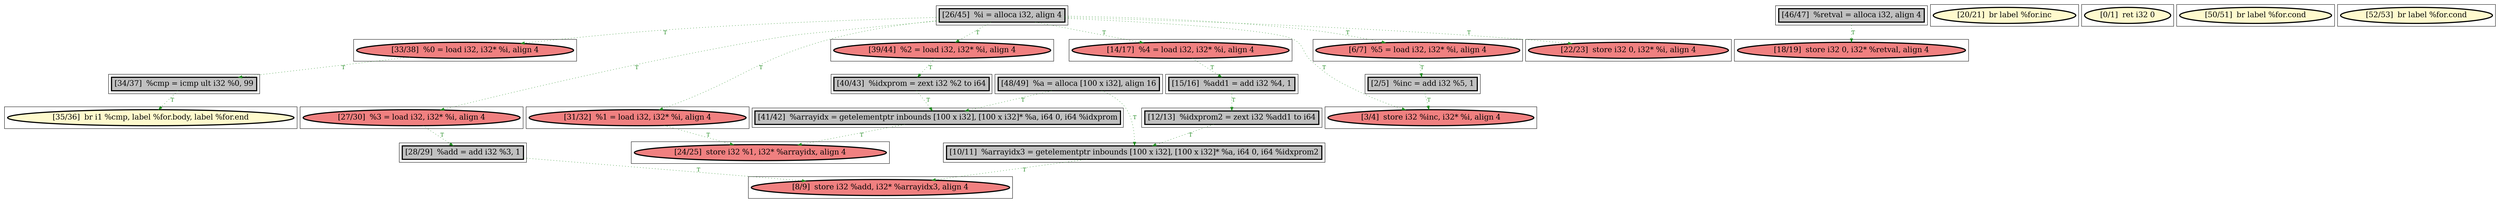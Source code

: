 
digraph G {



node130->node125 [style=dotted,color=forestgreen,label="T",fontcolor=forestgreen ]
node129->node130 [style=dotted,color=forestgreen,label="T",fontcolor=forestgreen ]
node114->node123 [style=dotted,color=forestgreen,label="T",fontcolor=forestgreen ]
node131->node128 [style=dotted,color=forestgreen,label="T",fontcolor=forestgreen ]
node127->node133 [style=dotted,color=forestgreen,label="T",fontcolor=forestgreen ]
node117->node127 [style=dotted,color=forestgreen,label="T",fontcolor=forestgreen ]
node117->node110 [style=dotted,color=forestgreen,label="T",fontcolor=forestgreen ]
node118->node124 [style=dotted,color=forestgreen,label="T",fontcolor=forestgreen ]
node117->node129 [style=dotted,color=forestgreen,label="T",fontcolor=forestgreen ]
node110->node109 [style=dotted,color=forestgreen,label="T",fontcolor=forestgreen ]
node117->node114 [style=dotted,color=forestgreen,label="T",fontcolor=forestgreen ]
node124->node126 [style=dotted,color=forestgreen,label="T",fontcolor=forestgreen ]
node128->node111 [style=dotted,color=forestgreen,label="T",fontcolor=forestgreen ]
node113->node112 [style=dotted,color=forestgreen,label="T",fontcolor=forestgreen ]
node117->node116 [style=dotted,color=forestgreen,label="T",fontcolor=forestgreen ]
node109->node116 [style=dotted,color=forestgreen,label="T",fontcolor=forestgreen ]
node112->node111 [style=dotted,color=forestgreen,label="T",fontcolor=forestgreen ]
node120->node115 [style=dotted,color=forestgreen,label="T",fontcolor=forestgreen ]
node117->node134 [style=dotted,color=forestgreen,label="T",fontcolor=forestgreen ]
node117->node131 [style=dotted,color=forestgreen,label="T",fontcolor=forestgreen ]
node126->node133 [style=dotted,color=forestgreen,label="T",fontcolor=forestgreen ]
node121->node112 [style=dotted,color=forestgreen,label="T",fontcolor=forestgreen ]
node121->node126 [style=dotted,color=forestgreen,label="T",fontcolor=forestgreen ]
node123->node113 [style=dotted,color=forestgreen,label="T",fontcolor=forestgreen ]
node117->node118 [style=dotted,color=forestgreen,label="T",fontcolor=forestgreen ]


subgraph cluster26 {


node134 [penwidth=3.0,fontsize=20,fillcolor=lightcoral,label="[22/23]  store i32 0, i32* %i, align 4",shape=ellipse,style=filled ]



}

subgraph cluster25 {


node133 [penwidth=3.0,fontsize=20,fillcolor=lightcoral,label="[24/25]  store i32 %1, i32* %arrayidx, align 4",shape=ellipse,style=filled ]



}

subgraph cluster24 {


node132 [penwidth=3.0,fontsize=20,fillcolor=lemonchiffon,label="[20/21]  br label %for.inc",shape=ellipse,style=filled ]



}

subgraph cluster22 {


node130 [penwidth=3.0,fontsize=20,fillcolor=grey,label="[34/37]  %cmp = icmp ult i32 %0, 99",shape=rectangle,style=filled ]



}

subgraph cluster20 {


node128 [penwidth=3.0,fontsize=20,fillcolor=grey,label="[28/29]  %add = add i32 %3, 1",shape=rectangle,style=filled ]



}

subgraph cluster18 {


node126 [penwidth=3.0,fontsize=20,fillcolor=grey,label="[41/42]  %arrayidx = getelementptr inbounds [100 x i32], [100 x i32]* %a, i64 0, i64 %idxprom",shape=rectangle,style=filled ]



}

subgraph cluster16 {


node124 [penwidth=3.0,fontsize=20,fillcolor=grey,label="[40/43]  %idxprom = zext i32 %2 to i64",shape=rectangle,style=filled ]



}

subgraph cluster17 {


node125 [penwidth=3.0,fontsize=20,fillcolor=lemonchiffon,label="[35/36]  br i1 %cmp, label %for.body, label %for.end",shape=ellipse,style=filled ]



}

subgraph cluster4 {


node112 [penwidth=3.0,fontsize=20,fillcolor=grey,label="[10/11]  %arrayidx3 = getelementptr inbounds [100 x i32], [100 x i32]* %a, i64 0, i64 %idxprom2",shape=rectangle,style=filled ]



}

subgraph cluster3 {


node111 [penwidth=3.0,fontsize=20,fillcolor=lightcoral,label="[8/9]  store i32 %add, i32* %arrayidx3, align 4",shape=ellipse,style=filled ]



}

subgraph cluster2 {


node110 [penwidth=3.0,fontsize=20,fillcolor=lightcoral,label="[6/7]  %5 = load i32, i32* %i, align 4",shape=ellipse,style=filled ]



}

subgraph cluster1 {


node109 [penwidth=3.0,fontsize=20,fillcolor=grey,label="[2/5]  %inc = add i32 %5, 1",shape=rectangle,style=filled ]



}

subgraph cluster12 {


node120 [penwidth=3.0,fontsize=20,fillcolor=grey,label="[46/47]  %retval = alloca i32, align 4",shape=rectangle,style=filled ]



}

subgraph cluster5 {


node113 [penwidth=3.0,fontsize=20,fillcolor=grey,label="[12/13]  %idxprom2 = zext i32 %add1 to i64",shape=rectangle,style=filled ]



}

subgraph cluster0 {


node108 [penwidth=3.0,fontsize=20,fillcolor=lemonchiffon,label="[0/1]  ret i32 0",shape=ellipse,style=filled ]



}

subgraph cluster6 {


node114 [penwidth=3.0,fontsize=20,fillcolor=lightcoral,label="[14/17]  %4 = load i32, i32* %i, align 4",shape=ellipse,style=filled ]



}

subgraph cluster14 {


node122 [penwidth=3.0,fontsize=20,fillcolor=lemonchiffon,label="[50/51]  br label %for.cond",shape=ellipse,style=filled ]



}

subgraph cluster7 {


node115 [penwidth=3.0,fontsize=20,fillcolor=lightcoral,label="[18/19]  store i32 0, i32* %retval, align 4",shape=ellipse,style=filled ]



}

subgraph cluster23 {


node131 [penwidth=3.0,fontsize=20,fillcolor=lightcoral,label="[27/30]  %3 = load i32, i32* %i, align 4",shape=ellipse,style=filled ]



}

subgraph cluster8 {


node116 [penwidth=3.0,fontsize=20,fillcolor=lightcoral,label="[3/4]  store i32 %inc, i32* %i, align 4",shape=ellipse,style=filled ]



}

subgraph cluster21 {


node129 [penwidth=3.0,fontsize=20,fillcolor=lightcoral,label="[33/38]  %0 = load i32, i32* %i, align 4",shape=ellipse,style=filled ]



}

subgraph cluster9 {


node117 [penwidth=3.0,fontsize=20,fillcolor=grey,label="[26/45]  %i = alloca i32, align 4",shape=rectangle,style=filled ]



}

subgraph cluster19 {


node127 [penwidth=3.0,fontsize=20,fillcolor=lightcoral,label="[31/32]  %1 = load i32, i32* %i, align 4",shape=ellipse,style=filled ]



}

subgraph cluster10 {


node118 [penwidth=3.0,fontsize=20,fillcolor=lightcoral,label="[39/44]  %2 = load i32, i32* %i, align 4",shape=ellipse,style=filled ]



}

subgraph cluster11 {


node119 [penwidth=3.0,fontsize=20,fillcolor=lemonchiffon,label="[52/53]  br label %for.cond",shape=ellipse,style=filled ]



}

subgraph cluster13 {


node121 [penwidth=3.0,fontsize=20,fillcolor=grey,label="[48/49]  %a = alloca [100 x i32], align 16",shape=rectangle,style=filled ]



}

subgraph cluster15 {


node123 [penwidth=3.0,fontsize=20,fillcolor=grey,label="[15/16]  %add1 = add i32 %4, 1",shape=rectangle,style=filled ]



}

}
